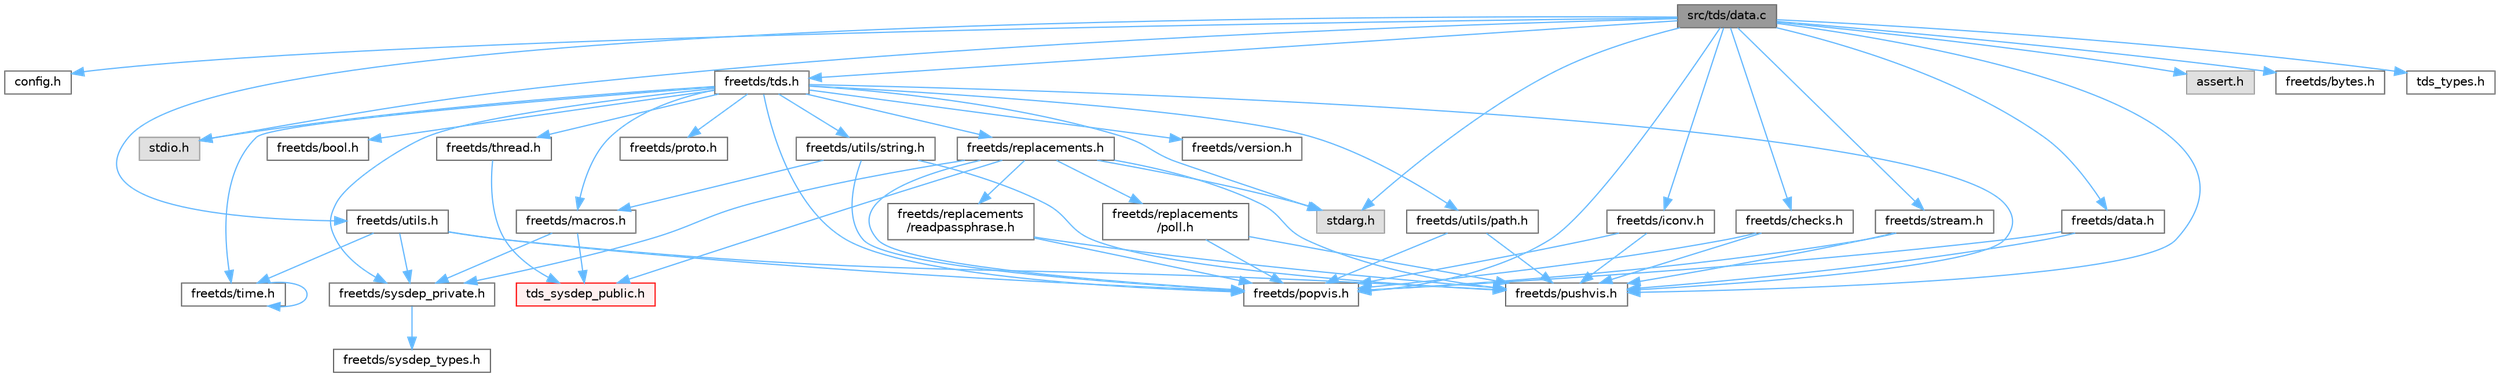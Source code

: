 digraph "src/tds/data.c"
{
 // LATEX_PDF_SIZE
  bgcolor="transparent";
  edge [fontname=Helvetica,fontsize=10,labelfontname=Helvetica,labelfontsize=10];
  node [fontname=Helvetica,fontsize=10,shape=box,height=0.2,width=0.4];
  Node1 [id="Node000001",label="src/tds/data.c",height=0.2,width=0.4,color="gray40", fillcolor="grey60", style="filled", fontcolor="black",tooltip="Handle different data handling from network."];
  Node1 -> Node2 [id="edge1_Node000001_Node000002",color="steelblue1",style="solid",tooltip=" "];
  Node2 [id="Node000002",label="config.h",height=0.2,width=0.4,color="grey40", fillcolor="white", style="filled",URL="$a00536_source.html",tooltip=" "];
  Node1 -> Node3 [id="edge2_Node000001_Node000003",color="steelblue1",style="solid",tooltip=" "];
  Node3 [id="Node000003",label="stdarg.h",height=0.2,width=0.4,color="grey60", fillcolor="#E0E0E0", style="filled",tooltip=" "];
  Node1 -> Node4 [id="edge3_Node000001_Node000004",color="steelblue1",style="solid",tooltip=" "];
  Node4 [id="Node000004",label="stdio.h",height=0.2,width=0.4,color="grey60", fillcolor="#E0E0E0", style="filled",tooltip=" "];
  Node1 -> Node5 [id="edge4_Node000001_Node000005",color="steelblue1",style="solid",tooltip=" "];
  Node5 [id="Node000005",label="assert.h",height=0.2,width=0.4,color="grey60", fillcolor="#E0E0E0", style="filled",tooltip=" "];
  Node1 -> Node6 [id="edge5_Node000001_Node000006",color="steelblue1",style="solid",tooltip=" "];
  Node6 [id="Node000006",label="freetds/utils.h",height=0.2,width=0.4,color="grey40", fillcolor="white", style="filled",URL="$a00461_source.html",tooltip=" "];
  Node6 -> Node7 [id="edge6_Node000006_Node000007",color="steelblue1",style="solid",tooltip=" "];
  Node7 [id="Node000007",label="freetds/time.h",height=0.2,width=0.4,color="grey40", fillcolor="white", style="filled",URL="$a00443_source.html",tooltip=" "];
  Node7 -> Node7 [id="edge7_Node000007_Node000007",color="steelblue1",style="solid",tooltip=" "];
  Node6 -> Node8 [id="edge8_Node000006_Node000008",color="steelblue1",style="solid",tooltip=" "];
  Node8 [id="Node000008",label="freetds/sysdep_private.h",height=0.2,width=0.4,color="grey40", fillcolor="white", style="filled",URL="$a00434_source.html",tooltip=" "];
  Node8 -> Node9 [id="edge9_Node000008_Node000009",color="steelblue1",style="solid",tooltip=" "];
  Node9 [id="Node000009",label="freetds/sysdep_types.h",height=0.2,width=0.4,color="grey40", fillcolor="white", style="filled",URL="$a00506_source.html",tooltip=" "];
  Node6 -> Node10 [id="edge10_Node000006_Node000010",color="steelblue1",style="solid",tooltip=" "];
  Node10 [id="Node000010",label="freetds/pushvis.h",height=0.2,width=0.4,color="grey40", fillcolor="white", style="filled",URL="$a00422_source.html",tooltip=" "];
  Node6 -> Node11 [id="edge11_Node000006_Node000011",color="steelblue1",style="solid",tooltip=" "];
  Node11 [id="Node000011",label="freetds/popvis.h",height=0.2,width=0.4,color="grey40", fillcolor="white", style="filled",URL="$a00416_source.html",tooltip=" "];
  Node1 -> Node12 [id="edge12_Node000001_Node000012",color="steelblue1",style="solid",tooltip=" "];
  Node12 [id="Node000012",label="freetds/tds.h",height=0.2,width=0.4,color="grey40", fillcolor="white", style="filled",URL="$a00431.html",tooltip="Main include file for libtds."];
  Node12 -> Node3 [id="edge13_Node000012_Node000003",color="steelblue1",style="solid",tooltip=" "];
  Node12 -> Node4 [id="edge14_Node000012_Node000004",color="steelblue1",style="solid",tooltip=" "];
  Node12 -> Node7 [id="edge15_Node000012_Node000007",color="steelblue1",style="solid",tooltip=" "];
  Node12 -> Node13 [id="edge16_Node000012_Node000013",color="steelblue1",style="solid",tooltip=" "];
  Node13 [id="Node000013",label="freetds/version.h",height=0.2,width=0.4,color="grey40", fillcolor="white", style="filled",URL="$a00500_source.html",tooltip=" "];
  Node12 -> Node8 [id="edge17_Node000012_Node000008",color="steelblue1",style="solid",tooltip=" "];
  Node12 -> Node14 [id="edge18_Node000012_Node000014",color="steelblue1",style="solid",tooltip=" "];
  Node14 [id="Node000014",label="freetds/thread.h",height=0.2,width=0.4,color="grey40", fillcolor="white", style="filled",URL="$a00437_source.html",tooltip=" "];
  Node14 -> Node15 [id="edge19_Node000014_Node000015",color="steelblue1",style="solid",tooltip=" "];
  Node15 [id="Node000015",label="tds_sysdep_public.h",height=0.2,width=0.4,color="red", fillcolor="#FFF0F0", style="filled",URL="$a00545_source.html",tooltip=" "];
  Node12 -> Node17 [id="edge20_Node000012_Node000017",color="steelblue1",style="solid",tooltip=" "];
  Node17 [id="Node000017",label="freetds/bool.h",height=0.2,width=0.4,color="grey40", fillcolor="white", style="filled",URL="$a00449_source.html",tooltip=" "];
  Node12 -> Node18 [id="edge21_Node000012_Node000018",color="steelblue1",style="solid",tooltip=" "];
  Node18 [id="Node000018",label="freetds/macros.h",height=0.2,width=0.4,color="grey40", fillcolor="white", style="filled",URL="$a00455_source.html",tooltip=" "];
  Node18 -> Node15 [id="edge22_Node000018_Node000015",color="steelblue1",style="solid",tooltip=" "];
  Node18 -> Node8 [id="edge23_Node000018_Node000008",color="steelblue1",style="solid",tooltip=" "];
  Node12 -> Node19 [id="edge24_Node000012_Node000019",color="steelblue1",style="solid",tooltip=" "];
  Node19 [id="Node000019",label="freetds/utils/string.h",height=0.2,width=0.4,color="grey40", fillcolor="white", style="filled",URL="$a00488_source.html",tooltip=" "];
  Node19 -> Node18 [id="edge25_Node000019_Node000018",color="steelblue1",style="solid",tooltip=" "];
  Node19 -> Node10 [id="edge26_Node000019_Node000010",color="steelblue1",style="solid",tooltip=" "];
  Node19 -> Node11 [id="edge27_Node000019_Node000011",color="steelblue1",style="solid",tooltip=" "];
  Node12 -> Node20 [id="edge28_Node000012_Node000020",color="steelblue1",style="solid",tooltip=" "];
  Node20 [id="Node000020",label="freetds/utils/path.h",height=0.2,width=0.4,color="grey40", fillcolor="white", style="filled",URL="$a00497_source.html",tooltip=" "];
  Node20 -> Node10 [id="edge29_Node000020_Node000010",color="steelblue1",style="solid",tooltip=" "];
  Node20 -> Node11 [id="edge30_Node000020_Node000011",color="steelblue1",style="solid",tooltip=" "];
  Node12 -> Node21 [id="edge31_Node000012_Node000021",color="steelblue1",style="solid",tooltip=" "];
  Node21 [id="Node000021",label="freetds/replacements.h",height=0.2,width=0.4,color="grey40", fillcolor="white", style="filled",URL="$a00509_source.html",tooltip=" "];
  Node21 -> Node3 [id="edge32_Node000021_Node000003",color="steelblue1",style="solid",tooltip=" "];
  Node21 -> Node15 [id="edge33_Node000021_Node000015",color="steelblue1",style="solid",tooltip=" "];
  Node21 -> Node8 [id="edge34_Node000021_Node000008",color="steelblue1",style="solid",tooltip=" "];
  Node21 -> Node22 [id="edge35_Node000021_Node000022",color="steelblue1",style="solid",tooltip=" "];
  Node22 [id="Node000022",label="freetds/replacements\l/readpassphrase.h",height=0.2,width=0.4,color="grey40", fillcolor="white", style="filled",URL="$a00515_source.html",tooltip=" "];
  Node22 -> Node10 [id="edge36_Node000022_Node000010",color="steelblue1",style="solid",tooltip=" "];
  Node22 -> Node11 [id="edge37_Node000022_Node000011",color="steelblue1",style="solid",tooltip=" "];
  Node21 -> Node23 [id="edge38_Node000021_Node000023",color="steelblue1",style="solid",tooltip=" "];
  Node23 [id="Node000023",label="freetds/replacements\l/poll.h",height=0.2,width=0.4,color="grey40", fillcolor="white", style="filled",URL="$a00512.html",tooltip="Provide poll call where missing."];
  Node23 -> Node10 [id="edge39_Node000023_Node000010",color="steelblue1",style="solid",tooltip=" "];
  Node23 -> Node11 [id="edge40_Node000023_Node000011",color="steelblue1",style="solid",tooltip=" "];
  Node21 -> Node10 [id="edge41_Node000021_Node000010",color="steelblue1",style="solid",tooltip=" "];
  Node21 -> Node11 [id="edge42_Node000021_Node000011",color="steelblue1",style="solid",tooltip=" "];
  Node12 -> Node10 [id="edge43_Node000012_Node000010",color="steelblue1",style="solid",tooltip=" "];
  Node12 -> Node24 [id="edge44_Node000012_Node000024",color="steelblue1",style="solid",tooltip=" "];
  Node24 [id="Node000024",label="freetds/proto.h",height=0.2,width=0.4,color="grey40", fillcolor="white", style="filled",URL="$a00419_source.html",tooltip=" "];
  Node12 -> Node11 [id="edge45_Node000012_Node000011",color="steelblue1",style="solid",tooltip=" "];
  Node1 -> Node25 [id="edge46_Node000001_Node000025",color="steelblue1",style="solid",tooltip=" "];
  Node25 [id="Node000025",label="freetds/bytes.h",height=0.2,width=0.4,color="grey40", fillcolor="white", style="filled",URL="$a00395_source.html",tooltip=" "];
  Node1 -> Node26 [id="edge47_Node000001_Node000026",color="steelblue1",style="solid",tooltip=" "];
  Node26 [id="Node000026",label="freetds/iconv.h",height=0.2,width=0.4,color="grey40", fillcolor="white", style="filled",URL="$a00410_source.html",tooltip=" "];
  Node26 -> Node10 [id="edge48_Node000026_Node000010",color="steelblue1",style="solid",tooltip=" "];
  Node26 -> Node11 [id="edge49_Node000026_Node000011",color="steelblue1",style="solid",tooltip=" "];
  Node1 -> Node27 [id="edge50_Node000001_Node000027",color="steelblue1",style="solid",tooltip=" "];
  Node27 [id="Node000027",label="freetds/checks.h",height=0.2,width=0.4,color="grey40", fillcolor="white", style="filled",URL="$a00452_source.html",tooltip=" "];
  Node27 -> Node10 [id="edge51_Node000027_Node000010",color="steelblue1",style="solid",tooltip=" "];
  Node27 -> Node11 [id="edge52_Node000027_Node000011",color="steelblue1",style="solid",tooltip=" "];
  Node1 -> Node28 [id="edge53_Node000001_Node000028",color="steelblue1",style="solid",tooltip=" "];
  Node28 [id="Node000028",label="freetds/stream.h",height=0.2,width=0.4,color="grey40", fillcolor="white", style="filled",URL="$a00428_source.html",tooltip=" "];
  Node28 -> Node10 [id="edge54_Node000028_Node000010",color="steelblue1",style="solid",tooltip=" "];
  Node28 -> Node11 [id="edge55_Node000028_Node000011",color="steelblue1",style="solid",tooltip=" "];
  Node1 -> Node29 [id="edge56_Node000001_Node000029",color="steelblue1",style="solid",tooltip=" "];
  Node29 [id="Node000029",label="freetds/data.h",height=0.2,width=0.4,color="grey40", fillcolor="white", style="filled",URL="$a00404_source.html",tooltip=" "];
  Node29 -> Node10 [id="edge57_Node000029_Node000010",color="steelblue1",style="solid",tooltip=" "];
  Node29 -> Node11 [id="edge58_Node000029_Node000011",color="steelblue1",style="solid",tooltip=" "];
  Node1 -> Node10 [id="edge59_Node000001_Node000010",color="steelblue1",style="solid",tooltip=" "];
  Node1 -> Node11 [id="edge60_Node000001_Node000011",color="steelblue1",style="solid",tooltip=" "];
  Node1 -> Node30 [id="edge61_Node000001_Node000030",color="steelblue1",style="solid",tooltip=" "];
  Node30 [id="Node000030",label="tds_types.h",height=0.2,width=0.4,color="grey40", fillcolor="white", style="filled",URL="$a00323_source.html",tooltip=" "];
}
